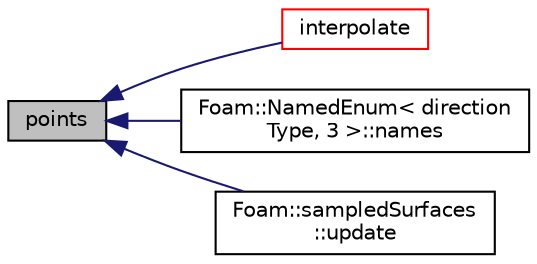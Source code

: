 digraph "points"
{
  bgcolor="transparent";
  edge [fontname="Helvetica",fontsize="10",labelfontname="Helvetica",labelfontsize="10"];
  node [fontname="Helvetica",fontsize="10",shape=record];
  rankdir="LR";
  Node1139 [label="points",height=0.2,width=0.4,color="black", fillcolor="grey75", style="filled", fontcolor="black"];
  Node1139 -> Node1140 [dir="back",color="midnightblue",fontsize="10",style="solid",fontname="Helvetica"];
  Node1140 [label="interpolate",height=0.2,width=0.4,color="red",URL="$a30653.html#acb5e25bbcf94f482a6b194cfbde024fb",tooltip="Interpolation requested for surface. "];
  Node1139 -> Node1176 [dir="back",color="midnightblue",fontsize="10",style="solid",fontname="Helvetica"];
  Node1176 [label="Foam::NamedEnum\< direction\lType, 3 \>::names",height=0.2,width=0.4,color="black",URL="$a27113.html#a7350da3a0edd92cd11e6c479c9967dc8"];
  Node1139 -> Node1177 [dir="back",color="midnightblue",fontsize="10",style="solid",fontname="Helvetica"];
  Node1177 [label="Foam::sampledSurfaces\l::update",height=0.2,width=0.4,color="black",URL="$a30661.html#aa2aac016e2bf7b5bd2b271786c2791aa",tooltip="Update the surfaces as required and merge surface points (parallel). "];
}

